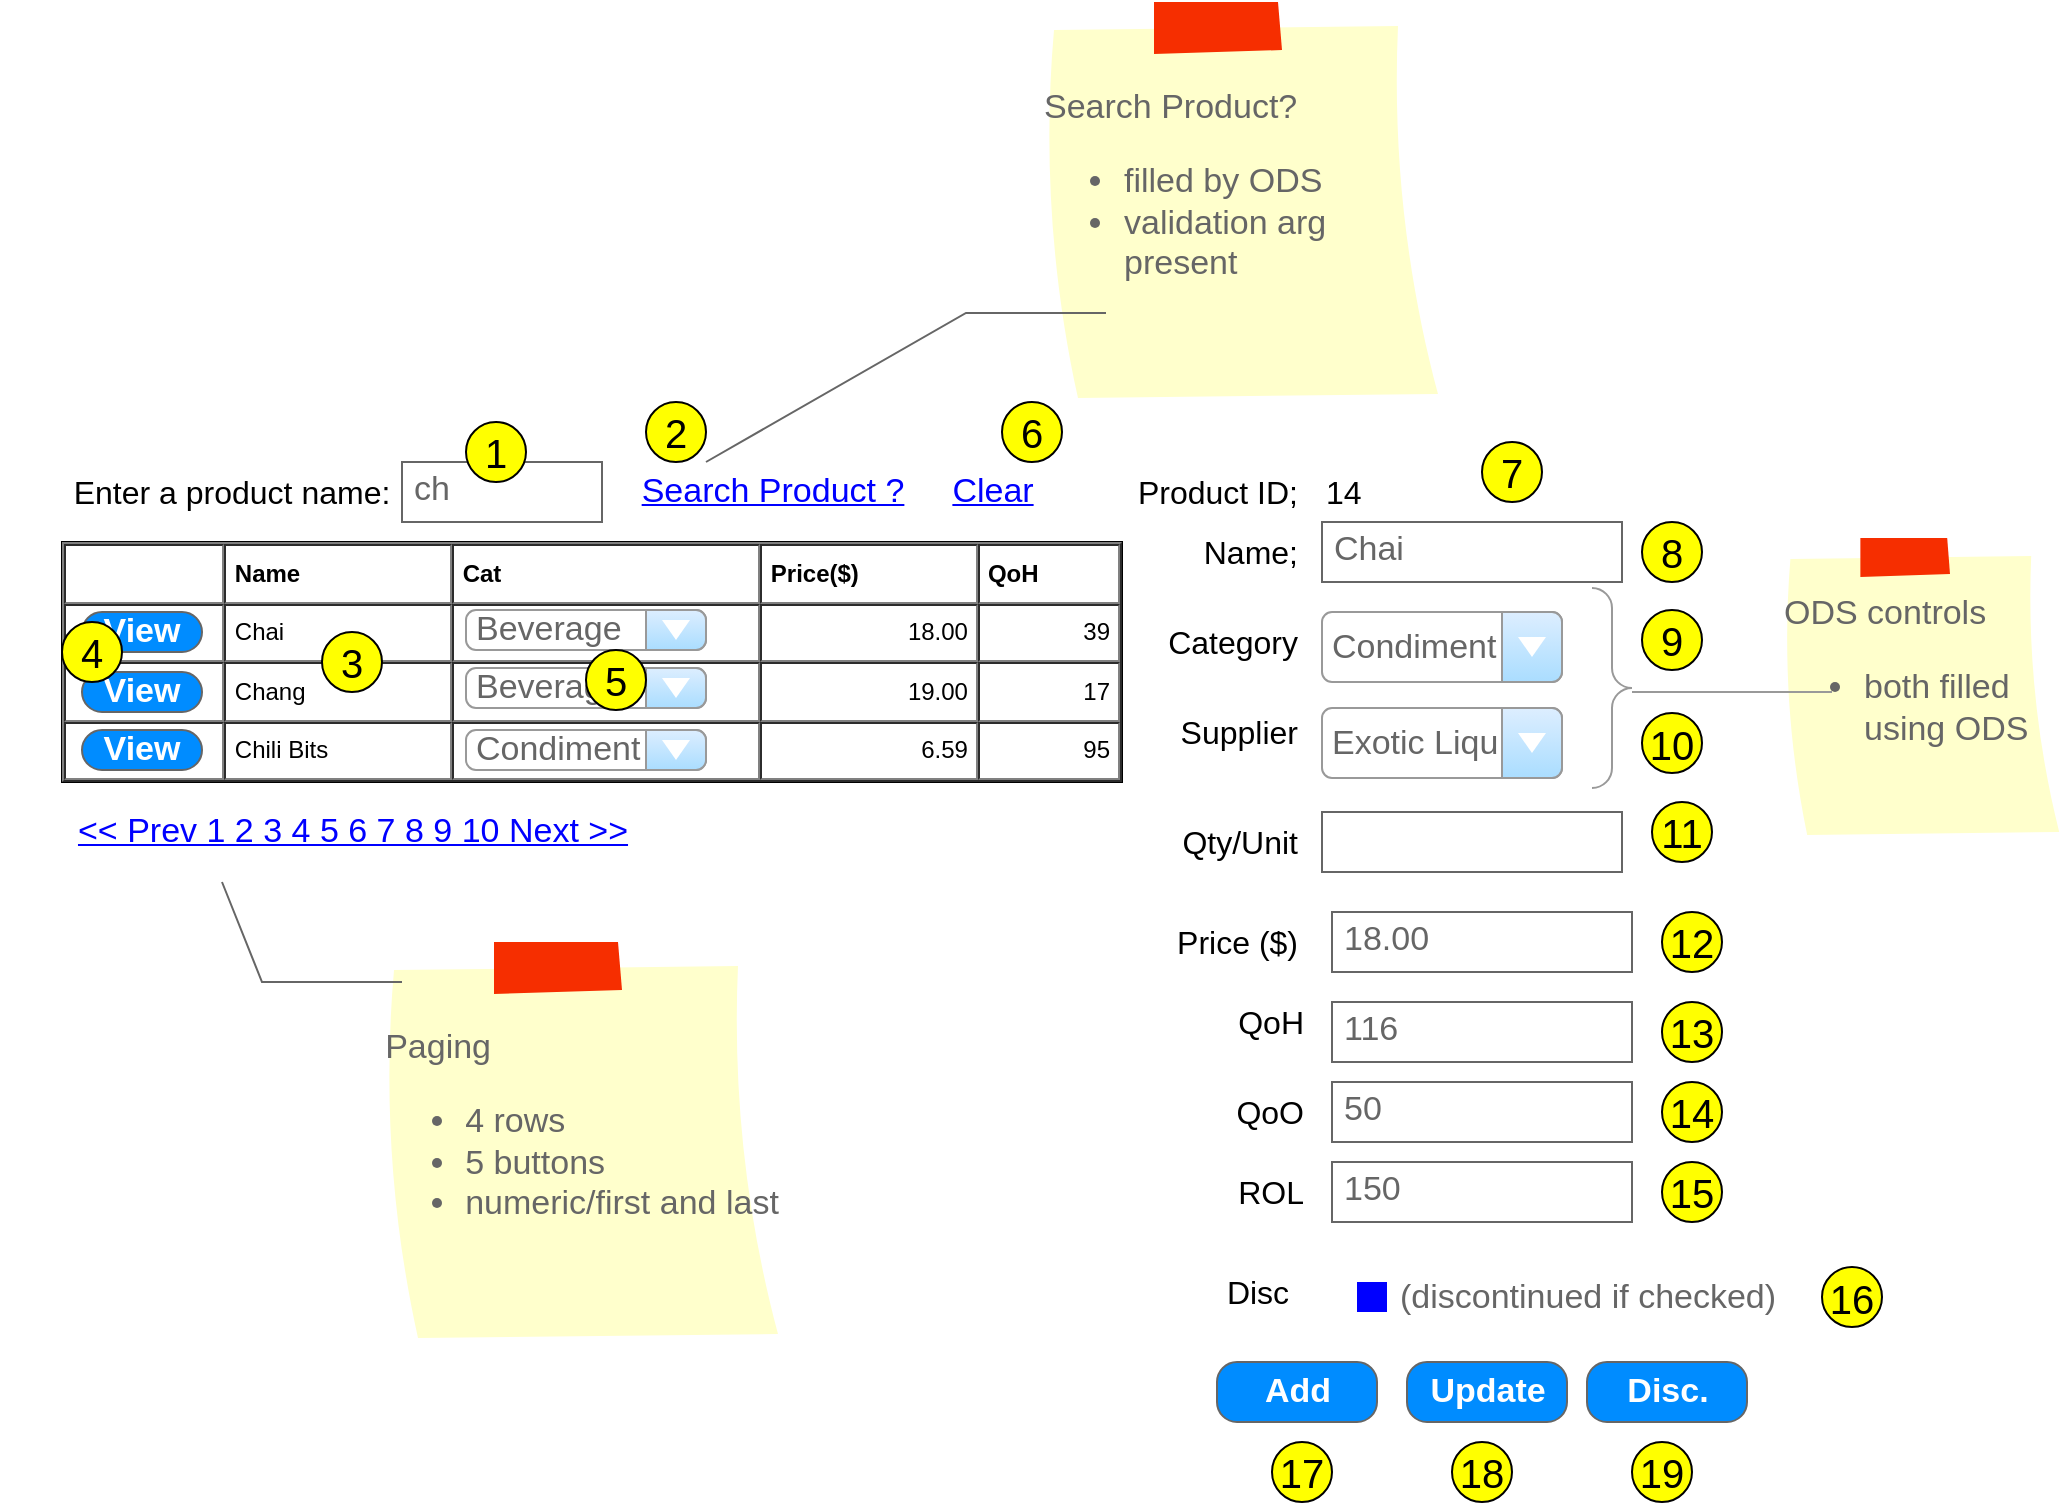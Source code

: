 <mxfile version="13.10.4" type="device"><diagram id="DBUv2PUBxIegbi6u58FO" name="Page-1"><mxGraphModel dx="1952" dy="535" grid="1" gridSize="10" guides="1" tooltips="1" connect="1" arrows="1" fold="1" page="1" pageScale="1" pageWidth="850" pageHeight="1100" math="0" shadow="0"><root><mxCell id="0"/><mxCell id="1" parent="0"/><mxCell id="imUOeYbHYMVEj6TWUdNU-1" value="&lt;font style=&quot;font-size: 16px&quot;&gt;Enter a product name:&lt;/font&gt;" style="text;html=1;strokeColor=none;fillColor=none;align=center;verticalAlign=middle;whiteSpace=wrap;rounded=0;" parent="1" vertex="1"><mxGeometry x="-380" y="350" width="190" height="50" as="geometry"/></mxCell><mxCell id="imUOeYbHYMVEj6TWUdNU-2" value="ch" style="strokeWidth=1;shadow=0;dashed=0;align=center;html=1;shape=mxgraph.mockup.text.textBox;fontColor=#666666;align=left;fontSize=17;spacingLeft=4;spacingTop=-3;strokeColor=#666666;mainText=" parent="1" vertex="1"><mxGeometry x="-200" y="360" width="100" height="30" as="geometry"/></mxCell><mxCell id="imUOeYbHYMVEj6TWUdNU-3" value="Search Product ?" style="shape=rectangle;strokeColor=none;fillColor=none;linkText=;fontSize=17;fontColor=#0000ff;fontStyle=4;html=1;align=center;" parent="1" vertex="1"><mxGeometry x="-90" y="360" width="150" height="30" as="geometry"/></mxCell><mxCell id="imUOeYbHYMVEj6TWUdNU-4" value="Clear" style="shape=rectangle;strokeColor=none;fillColor=none;linkText=;fontSize=17;fontColor=#0000ff;fontStyle=4;html=1;align=center;" parent="1" vertex="1"><mxGeometry x="60" y="360" width="70" height="30" as="geometry"/></mxCell><mxCell id="imUOeYbHYMVEj6TWUdNU-5" value="&lt;span style=&quot;font-size: 16px&quot;&gt;Product ID;&lt;/span&gt;" style="text;html=1;strokeColor=none;fillColor=none;align=right;verticalAlign=middle;whiteSpace=wrap;rounded=0;" parent="1" vertex="1"><mxGeometry x="120" y="350" width="130" height="50" as="geometry"/></mxCell><mxCell id="imUOeYbHYMVEj6TWUdNU-6" value="&lt;font style=&quot;font-size: 16px&quot;&gt;&amp;nbsp;Name;&lt;/font&gt;" style="text;html=1;strokeColor=none;fillColor=none;align=right;verticalAlign=middle;whiteSpace=wrap;rounded=0;" parent="1" vertex="1"><mxGeometry x="120" y="380" width="130" height="50" as="geometry"/></mxCell><mxCell id="imUOeYbHYMVEj6TWUdNU-7" value="&lt;font style=&quot;font-size: 16px&quot;&gt;Price ($)&lt;/font&gt;" style="text;html=1;strokeColor=none;fillColor=none;align=right;verticalAlign=middle;whiteSpace=wrap;rounded=0;" parent="1" vertex="1"><mxGeometry x="170" y="575" width="80" height="50" as="geometry"/></mxCell><mxCell id="imUOeYbHYMVEj6TWUdNU-8" value="&lt;font style=&quot;font-size: 16px&quot;&gt;Disc&amp;nbsp;&lt;/font&gt;" style="text;html=1;strokeColor=none;fillColor=none;align=right;verticalAlign=middle;whiteSpace=wrap;rounded=0;" parent="1" vertex="1"><mxGeometry x="200" y="750" width="50" height="50" as="geometry"/></mxCell><mxCell id="imUOeYbHYMVEj6TWUdNU-9" value="&lt;font style=&quot;font-size: 16px&quot;&gt;14&lt;/font&gt;" style="text;html=1;strokeColor=none;fillColor=none;align=left;verticalAlign=middle;whiteSpace=wrap;rounded=0;" parent="1" vertex="1"><mxGeometry x="260" y="350" width="130" height="50" as="geometry"/></mxCell><mxCell id="imUOeYbHYMVEj6TWUdNU-12" value="(discontinued if checked)" style="strokeWidth=1;shadow=0;dashed=0;align=center;html=1;shape=mxgraph.mockup.forms.rrect;rSize=0;align=left;spacingLeft=4;fontSize=17;fontColor=#666666;labelPosition=right;strokeColor=none;fillColor=#0000FF;" parent="1" vertex="1"><mxGeometry x="277.5" y="770" width="15" height="15" as="geometry"/></mxCell><mxCell id="imUOeYbHYMVEj6TWUdNU-14" value="&lt;table cellpadding=&quot;4&quot; cellspacing=&quot;0&quot; border=&quot;1&quot; style=&quot;font-size: 1em ; width: 100% ; height: 100%&quot;&gt;&lt;tbody&gt;&lt;tr&gt;&lt;th&gt;&amp;nbsp;&lt;/th&gt;&lt;th&gt;Name&lt;/th&gt;&lt;td&gt;&lt;b&gt;Cat&lt;/b&gt;&lt;/td&gt;&lt;td&gt;&lt;b&gt;Price($)&lt;/b&gt;&lt;/td&gt;&lt;td&gt;&lt;b&gt;QoH&lt;/b&gt;&lt;/td&gt;&lt;/tr&gt;&lt;tr&gt;&lt;td&gt;&amp;nbsp; &amp;nbsp; &amp;nbsp; &amp;nbsp; &amp;nbsp;&lt;/td&gt;&lt;td&gt;Chai&lt;/td&gt;&lt;td&gt;&amp;nbsp; &amp;nbsp; &amp;nbsp; &amp;nbsp; &amp;nbsp; &amp;nbsp; &amp;nbsp; &amp;nbsp; &amp;nbsp; &amp;nbsp;&amp;nbsp;&lt;/td&gt;&lt;td style=&quot;text-align: right&quot;&gt;18.00&lt;/td&gt;&lt;td style=&quot;text-align: right&quot;&gt;39&lt;/td&gt;&lt;/tr&gt;&lt;tr&gt;&lt;td&gt;&amp;nbsp;&lt;/td&gt;&lt;td&gt;Chang&lt;/td&gt;&lt;td&gt;&lt;br&gt;&lt;/td&gt;&lt;td style=&quot;text-align: right&quot;&gt;19.00&lt;/td&gt;&lt;td style=&quot;text-align: right&quot;&gt;17&lt;/td&gt;&lt;/tr&gt;&lt;tr&gt;&lt;td&gt;&lt;br&gt;&lt;/td&gt;&lt;td&gt;Chili Bits&lt;/td&gt;&lt;td&gt;&lt;br&gt;&lt;/td&gt;&lt;td style=&quot;text-align: right&quot;&gt;6.59&lt;/td&gt;&lt;td style=&quot;text-align: right&quot;&gt;95&lt;/td&gt;&lt;/tr&gt;&lt;/tbody&gt;&lt;/table&gt; " style="verticalAlign=top;align=left;overflow=fill;fontSize=12;fontFamily=Helvetica;html=1" parent="1" vertex="1"><mxGeometry x="-370" y="400" width="530" height="120" as="geometry"/></mxCell><mxCell id="imUOeYbHYMVEj6TWUdNU-15" value="View" style="strokeWidth=1;shadow=0;dashed=0;align=center;html=1;shape=mxgraph.mockup.buttons.button;strokeColor=#666666;fontColor=#ffffff;mainText=;buttonStyle=round;fontSize=17;fontStyle=1;fillColor=#008cff;whiteSpace=wrap;" parent="1" vertex="1"><mxGeometry x="-360" y="435" width="60" height="20" as="geometry"/></mxCell><mxCell id="imUOeYbHYMVEj6TWUdNU-16" value="View" style="strokeWidth=1;shadow=0;dashed=0;align=center;html=1;shape=mxgraph.mockup.buttons.button;strokeColor=#666666;fontColor=#ffffff;mainText=;buttonStyle=round;fontSize=17;fontStyle=1;fillColor=#008cff;whiteSpace=wrap;" parent="1" vertex="1"><mxGeometry x="-360" y="465" width="60" height="20" as="geometry"/></mxCell><mxCell id="imUOeYbHYMVEj6TWUdNU-17" value="Beverage" style="strokeWidth=1;shadow=0;dashed=0;align=center;html=1;shape=mxgraph.mockup.forms.comboBox;strokeColor=#999999;fillColor=#ddeeff;align=left;fillColor2=#aaddff;mainText=;fontColor=#666666;fontSize=17;spacingLeft=3;" parent="1" vertex="1"><mxGeometry x="-168" y="434" width="120" height="20" as="geometry"/></mxCell><mxCell id="imUOeYbHYMVEj6TWUdNU-18" value="Beverage" style="strokeWidth=1;shadow=0;dashed=0;align=center;html=1;shape=mxgraph.mockup.forms.comboBox;strokeColor=#999999;fillColor=#ddeeff;align=left;fillColor2=#aaddff;mainText=;fontColor=#666666;fontSize=17;spacingLeft=3;" parent="1" vertex="1"><mxGeometry x="-168" y="463" width="120" height="20" as="geometry"/></mxCell><mxCell id="imUOeYbHYMVEj6TWUdNU-19" value="View" style="strokeWidth=1;shadow=0;dashed=0;align=center;html=1;shape=mxgraph.mockup.buttons.button;strokeColor=#666666;fontColor=#ffffff;mainText=;buttonStyle=round;fontSize=17;fontStyle=1;fillColor=#008cff;whiteSpace=wrap;" parent="1" vertex="1"><mxGeometry x="-360" y="494" width="60" height="20" as="geometry"/></mxCell><mxCell id="imUOeYbHYMVEj6TWUdNU-20" value="Condiment" style="strokeWidth=1;shadow=0;dashed=0;align=center;html=1;shape=mxgraph.mockup.forms.comboBox;strokeColor=#999999;fillColor=#ddeeff;align=left;fillColor2=#aaddff;mainText=;fontColor=#666666;fontSize=17;spacingLeft=3;" parent="1" vertex="1"><mxGeometry x="-168" y="494" width="120" height="20" as="geometry"/></mxCell><mxCell id="imUOeYbHYMVEj6TWUdNU-21" value="&lt;&lt; Prev 1 2 3 4 5 6 7 8 9 10 Next &gt;&gt;" style="strokeWidth=1;shadow=0;dashed=0;align=center;html=1;shape=mxgraph.mockup.navigation.pagination;linkText=;fontSize=17;fontColor=#0000ff;fontStyle=4;" parent="1" vertex="1"><mxGeometry x="-400" y="530" width="350" height="30" as="geometry"/></mxCell><mxCell id="imUOeYbHYMVEj6TWUdNU-22" value="Add" style="strokeWidth=1;shadow=0;dashed=0;align=center;html=1;shape=mxgraph.mockup.buttons.button;strokeColor=#666666;fontColor=#ffffff;mainText=;buttonStyle=round;fontSize=17;fontStyle=1;fillColor=#008cff;whiteSpace=wrap;" parent="1" vertex="1"><mxGeometry x="207.5" y="810" width="80" height="30" as="geometry"/></mxCell><mxCell id="imUOeYbHYMVEj6TWUdNU-23" value="Update" style="strokeWidth=1;shadow=0;dashed=0;align=center;html=1;shape=mxgraph.mockup.buttons.button;strokeColor=#666666;fontColor=#ffffff;mainText=;buttonStyle=round;fontSize=17;fontStyle=1;fillColor=#008cff;whiteSpace=wrap;" parent="1" vertex="1"><mxGeometry x="302.5" y="810" width="80" height="30" as="geometry"/></mxCell><mxCell id="imUOeYbHYMVEj6TWUdNU-24" value="Disc." style="strokeWidth=1;shadow=0;dashed=0;align=center;html=1;shape=mxgraph.mockup.buttons.button;strokeColor=#666666;fontColor=#ffffff;mainText=;buttonStyle=round;fontSize=17;fontStyle=1;fillColor=#008cff;whiteSpace=wrap;" parent="1" vertex="1"><mxGeometry x="392.5" y="810" width="80" height="30" as="geometry"/></mxCell><mxCell id="imUOeYbHYMVEj6TWUdNU-25" value="Chai&lt;span style=&quot;color: rgba(0 , 0 , 0 , 0) ; font-family: monospace ; font-size: 0px&quot;&gt;%3CmxGraphModel%3E%3Croot%3E%3CmxCell%20id%3D%220%22%2F%3E%3CmxCell%20id%3D%221%22%20parent%3D%220%22%2F%3E%3CmxCell%20id%3D%222%22%20value%3D%22Add%22%20style%3D%22strokeWidth%3D1%3Bshadow%3D0%3Bdashed%3D0%3Balign%3Dcenter%3Bhtml%3D1%3Bshape%3Dmxgraph.mockup.buttons.button%3BstrokeColor%3D%23666666%3BfontColor%3D%23ffffff%3BmainText%3D%3BbuttonStyle%3Dround%3BfontSize%3D17%3BfontStyle%3D1%3BfillColor%3D%23008cff%3BwhiteSpace%3Dwrap%3B%22%20vertex%3D%221%22%20parent%3D%221%22%3E%3CmxGeometry%20x%3D%22205%22%20y%3D%22260%22%20width%3D%2280%22%20height%3D%2230%22%20as%3D%22geometry%22%2F%3E%3C%2FmxCell%3E%3C%2Froot%3E%3C%2FmxGraphModel%3E&lt;/span&gt;" style="strokeWidth=1;shadow=0;dashed=0;align=center;html=1;shape=mxgraph.mockup.text.textBox;fontColor=#666666;align=left;fontSize=17;spacingLeft=4;spacingTop=-3;strokeColor=#666666;mainText=" parent="1" vertex="1"><mxGeometry x="260" y="390" width="150" height="30" as="geometry"/></mxCell><mxCell id="imUOeYbHYMVEj6TWUdNU-26" value="18.00" style="strokeWidth=1;shadow=0;dashed=0;align=center;html=1;shape=mxgraph.mockup.text.textBox;fontColor=#666666;align=left;fontSize=17;spacingLeft=4;spacingTop=-3;strokeColor=#666666;mainText=" parent="1" vertex="1"><mxGeometry x="265" y="585" width="150" height="30" as="geometry"/></mxCell><mxCell id="imUOeYbHYMVEj6TWUdNU-27" value="&lt;div style=&quot;text-align: left&quot;&gt;&lt;span&gt;Search Product?&lt;/span&gt;&lt;/div&gt;&lt;div style=&quot;text-align: left&quot;&gt;&lt;ul&gt;&lt;li&gt;&lt;span&gt;filled by ODS&lt;/span&gt;&lt;/li&gt;&lt;li&gt;&lt;span&gt;validation arg present&lt;/span&gt;&lt;/li&gt;&lt;/ul&gt;&lt;/div&gt;" style="strokeWidth=1;shadow=0;dashed=0;align=center;html=1;shape=mxgraph.mockup.text.stickyNote2;fontColor=#666666;mainText=;fontSize=17;whiteSpace=wrap;fillColor=#ffffcc;strokeColor=#F62E00;" parent="1" vertex="1"><mxGeometry x="120" y="130" width="200" height="200" as="geometry"/></mxCell><mxCell id="imUOeYbHYMVEj6TWUdNU-28" value="" style="strokeWidth=1;shadow=0;dashed=0;align=center;html=1;shape=mxgraph.mockup.text.callout;linkText=;textSize=17;textColor=#666666;callDir=NE;callStyle=line;fontSize=17;fontColor=#666666;align=right;verticalAlign=top;strokeColor=#666666;fillColor=#0000FF;gradientColor=none;" parent="1" vertex="1"><mxGeometry x="-48" y="260" width="200" height="100" as="geometry"/></mxCell><mxCell id="imUOeYbHYMVEj6TWUdNU-29" value="&lt;div style=&quot;text-align: left&quot;&gt;&lt;span&gt;Paging&lt;/span&gt;&lt;/div&gt;&lt;div style=&quot;text-align: left&quot;&gt;&lt;ul&gt;&lt;li&gt;&lt;span&gt;4 rows&lt;/span&gt;&lt;/li&gt;&lt;li&gt;&lt;span&gt;5 buttons&lt;/span&gt;&lt;/li&gt;&lt;li&gt;&lt;span&gt;numeric/first and last&lt;/span&gt;&lt;/li&gt;&lt;/ul&gt;&lt;/div&gt;" style="strokeWidth=1;shadow=0;dashed=0;align=center;html=1;shape=mxgraph.mockup.text.stickyNote2;fontColor=#666666;mainText=;fontSize=17;whiteSpace=wrap;fillColor=#ffffcc;strokeColor=#F62E00;" parent="1" vertex="1"><mxGeometry x="-210" y="600" width="200" height="200" as="geometry"/></mxCell><mxCell id="imUOeYbHYMVEj6TWUdNU-30" value="" style="strokeWidth=1;shadow=0;dashed=0;align=center;html=1;shape=mxgraph.mockup.text.callout;linkText=;textSize=17;textColor=#666666;callDir=SE;callStyle=line;fontSize=17;fontColor=#666666;align=right;verticalAlign=bottom;strokeColor=#666666;fillColor=#0000FF;gradientColor=none;" parent="1" vertex="1"><mxGeometry x="-290" y="570" width="90" height="50" as="geometry"/></mxCell><mxCell id="imUOeYbHYMVEj6TWUdNU-31" value="&lt;font style=&quot;font-size: 20px&quot;&gt;1&lt;/font&gt;" style="text;html=1;align=center;verticalAlign=middle;whiteSpace=wrap;rounded=1;fillColor=#FFFF00;strokeColor=#000000;arcSize=50;" parent="1" vertex="1"><mxGeometry x="-168" y="340" width="30" height="30" as="geometry"/></mxCell><mxCell id="imUOeYbHYMVEj6TWUdNU-32" value="&lt;font style=&quot;font-size: 20px&quot;&gt;2&lt;/font&gt;" style="text;html=1;align=center;verticalAlign=middle;whiteSpace=wrap;rounded=1;fillColor=#FFFF00;strokeColor=#000000;arcSize=50;" parent="1" vertex="1"><mxGeometry x="-78" y="330" width="30" height="30" as="geometry"/></mxCell><mxCell id="imUOeYbHYMVEj6TWUdNU-33" value="&lt;font style=&quot;font-size: 20px&quot;&gt;3&lt;/font&gt;" style="text;html=1;align=center;verticalAlign=middle;whiteSpace=wrap;rounded=1;fillColor=#FFFF00;strokeColor=#000000;arcSize=50;" parent="1" vertex="1"><mxGeometry x="-240" y="445" width="30" height="30" as="geometry"/></mxCell><mxCell id="imUOeYbHYMVEj6TWUdNU-34" value="&lt;font style=&quot;font-size: 20px&quot;&gt;4&lt;/font&gt;&lt;span style=&quot;color: rgba(0 , 0 , 0 , 0) ; font-family: monospace ; font-size: 0px&quot;&gt;%3CmxGraphModel%3E%3Croot%3E%3CmxCell%20id%3D%220%22%2F%3E%3CmxCell%20id%3D%221%22%20parent%3D%220%22%2F%3E%3CmxCell%20id%3D%222%22%20value%3D%22%26lt%3Bfont%20style%3D%26quot%3Bfont-size%3A%2020px%26quot%3B%26gt%3B3%26lt%3B%2Ffont%26gt%3B%22%20style%3D%22text%3Bhtml%3D1%3Balign%3Dcenter%3BverticalAlign%3Dmiddle%3BwhiteSpace%3Dwrap%3Brounded%3D1%3BfillColor%3D%23FFFF00%3BstrokeColor%3D%23000000%3BarcSize%3D50%3B%22%20vertex%3D%221%22%20parent%3D%221%22%3E%3CmxGeometry%20x%3D%22-240%22%20y%3D%22445%22%20width%3D%2230%22%20height%3D%2230%22%20as%3D%22geometry%22%2F%3E%3C%2FmxCell%3E%3C%2Froot%3E%3C%2FmxGraphModel%3E&lt;/span&gt;" style="text;html=1;align=center;verticalAlign=middle;whiteSpace=wrap;rounded=1;fillColor=#FFFF00;strokeColor=#000000;arcSize=50;" parent="1" vertex="1"><mxGeometry x="-370" y="440" width="30" height="30" as="geometry"/></mxCell><mxCell id="imUOeYbHYMVEj6TWUdNU-35" value="&lt;span style=&quot;font-size: 20px&quot;&gt;5&lt;/span&gt;" style="text;html=1;align=center;verticalAlign=middle;whiteSpace=wrap;rounded=1;fillColor=#FFFF00;strokeColor=#000000;arcSize=50;" parent="1" vertex="1"><mxGeometry x="-108" y="454" width="30" height="30" as="geometry"/></mxCell><mxCell id="imUOeYbHYMVEj6TWUdNU-36" value="&lt;span style=&quot;font-size: 20px&quot;&gt;6&lt;/span&gt;" style="text;html=1;align=center;verticalAlign=middle;whiteSpace=wrap;rounded=1;fillColor=#FFFF00;strokeColor=#000000;arcSize=50;" parent="1" vertex="1"><mxGeometry x="100" y="330" width="30" height="30" as="geometry"/></mxCell><mxCell id="imUOeYbHYMVEj6TWUdNU-37" value="&lt;span style=&quot;font-size: 20px&quot;&gt;7&lt;/span&gt;" style="text;html=1;align=center;verticalAlign=middle;whiteSpace=wrap;rounded=1;fillColor=#FFFF00;strokeColor=#000000;arcSize=50;" parent="1" vertex="1"><mxGeometry x="340" y="350" width="30" height="30" as="geometry"/></mxCell><mxCell id="imUOeYbHYMVEj6TWUdNU-38" value="&lt;span style=&quot;font-size: 20px&quot;&gt;8&lt;/span&gt;" style="text;html=1;align=center;verticalAlign=middle;whiteSpace=wrap;rounded=1;fillColor=#FFFF00;strokeColor=#000000;arcSize=50;" parent="1" vertex="1"><mxGeometry x="420" y="390" width="30" height="30" as="geometry"/></mxCell><mxCell id="imUOeYbHYMVEj6TWUdNU-39" value="&lt;span style=&quot;font-size: 20px&quot;&gt;9&lt;/span&gt;" style="text;html=1;align=center;verticalAlign=middle;whiteSpace=wrap;rounded=1;fillColor=#FFFF00;strokeColor=#000000;arcSize=50;" parent="1" vertex="1"><mxGeometry x="420" y="434" width="30" height="30" as="geometry"/></mxCell><mxCell id="imUOeYbHYMVEj6TWUdNU-40" value="&lt;span style=&quot;font-size: 20px&quot;&gt;10&lt;/span&gt;" style="text;html=1;align=center;verticalAlign=middle;whiteSpace=wrap;rounded=1;fillColor=#FFFF00;strokeColor=#000000;arcSize=50;" parent="1" vertex="1"><mxGeometry x="420" y="485.5" width="30" height="30" as="geometry"/></mxCell><mxCell id="imUOeYbHYMVEj6TWUdNU-41" value="&lt;span style=&quot;font-size: 20px&quot;&gt;11&lt;/span&gt;&lt;span style=&quot;color: rgba(0 , 0 , 0 , 0) ; font-family: monospace ; font-size: 0px&quot;&gt;%3CmxGraphModel%3E%3Croot%3E%3CmxCell%20id%3D%220%22%2F%3E%3CmxCell%20id%3D%221%22%20parent%3D%220%22%2F%3E%3CmxCell%20id%3D%222%22%20value%3D%22%26lt%3Bspan%20style%3D%26quot%3Bfont-size%3A%2020px%26quot%3B%26gt%3B10%26lt%3B%2Fspan%26gt%3B%22%20style%3D%22text%3Bhtml%3D1%3Balign%3Dcenter%3BverticalAlign%3Dmiddle%3BwhiteSpace%3Dwrap%3Brounded%3D1%3BfillColor%3D%23FFFF00%3BstrokeColor%3D%23000000%3BarcSize%3D50%3B%22%20vertex%3D%221%22%20parent%3D%221%22%3E%3CmxGeometry%20x%3D%22490%22%20y%3D%22470%22%20width%3D%2230%22%20height%3D%2230%22%20as%3D%22geometry%22%2F%3E%3C%2FmxCell%3E%3C%2Froot%3E%3C%2FmxGraphModel%3E&lt;/span&gt;&lt;span style=&quot;color: rgba(0 , 0 , 0 , 0) ; font-family: monospace ; font-size: 0px&quot;&gt;%3CmxGraphModel%3E%3Croot%3E%3CmxCell%20id%3D%220%22%2F%3E%3CmxCell%20id%3D%221%22%20parent%3D%220%22%2F%3E%3CmxCell%20id%3D%222%22%20value%3D%22%26lt%3Bspan%20style%3D%26quot%3Bfont-size%3A%2020px%26quot%3B%26gt%3B10%26lt%3B%2Fspan%26gt%3B%22%20style%3D%22text%3Bhtml%3D1%3Balign%3Dcenter%3BverticalAlign%3Dmiddle%3BwhiteSpace%3Dwrap%3Brounded%3D1%3BfillColor%3D%23FFFF00%3BstrokeColor%3D%23000000%3BarcSize%3D50%3B%22%20vertex%3D%221%22%20parent%3D%221%22%3E%3CmxGeometry%20x%3D%22490%22%20y%3D%22470%22%20width%3D%2230%22%20height%3D%2230%22%20as%3D%22geometry%22%2F%3E%3C%2FmxCell%3E%3C%2Froot%3E%3C%2FmxGraphModel%3E&lt;/span&gt;" style="text;html=1;align=center;verticalAlign=middle;whiteSpace=wrap;rounded=1;fillColor=#FFFF00;strokeColor=#000000;arcSize=50;" parent="1" vertex="1"><mxGeometry x="425" y="530" width="30" height="30" as="geometry"/></mxCell><mxCell id="imUOeYbHYMVEj6TWUdNU-42" value="&lt;span style=&quot;font-size: 20px&quot;&gt;12&lt;/span&gt;" style="text;html=1;align=center;verticalAlign=middle;whiteSpace=wrap;rounded=1;fillColor=#FFFF00;strokeColor=#000000;arcSize=50;" parent="1" vertex="1"><mxGeometry x="430" y="585" width="30" height="30" as="geometry"/></mxCell><mxCell id="imUOeYbHYMVEj6TWUdNU-43" value="&lt;span style=&quot;font-size: 20px&quot;&gt;13&lt;/span&gt;" style="text;html=1;align=center;verticalAlign=middle;whiteSpace=wrap;rounded=1;fillColor=#FFFF00;strokeColor=#000000;arcSize=50;" parent="1" vertex="1"><mxGeometry x="430" y="630" width="30" height="30" as="geometry"/></mxCell><mxCell id="1l8TilbY8rL1D_4yxzec-1" value="Condiment" style="strokeWidth=1;shadow=0;dashed=0;align=center;html=1;shape=mxgraph.mockup.forms.comboBox;strokeColor=#999999;fillColor=#ddeeff;align=left;fillColor2=#aaddff;mainText=;fontColor=#666666;fontSize=17;spacingLeft=3;" parent="1" vertex="1"><mxGeometry x="260" y="435" width="120" height="35" as="geometry"/></mxCell><mxCell id="1l8TilbY8rL1D_4yxzec-2" value="&lt;font style=&quot;font-size: 16px&quot;&gt;Category&lt;/font&gt;" style="text;html=1;strokeColor=none;fillColor=none;align=right;verticalAlign=middle;whiteSpace=wrap;rounded=0;" parent="1" vertex="1"><mxGeometry x="170" y="425" width="80" height="50" as="geometry"/></mxCell><mxCell id="1l8TilbY8rL1D_4yxzec-3" value="&lt;font style=&quot;font-size: 16px&quot;&gt;Supplier&lt;/font&gt;" style="text;html=1;strokeColor=none;fillColor=none;align=right;verticalAlign=middle;whiteSpace=wrap;rounded=0;" parent="1" vertex="1"><mxGeometry x="170" y="470" width="80" height="50" as="geometry"/></mxCell><mxCell id="1l8TilbY8rL1D_4yxzec-4" value="Exotic Liqu" style="strokeWidth=1;shadow=0;dashed=0;align=center;html=1;shape=mxgraph.mockup.forms.comboBox;strokeColor=#999999;fillColor=#ddeeff;align=left;fillColor2=#aaddff;mainText=;fontColor=#666666;fontSize=17;spacingLeft=3;" parent="1" vertex="1"><mxGeometry x="260" y="483" width="120" height="35" as="geometry"/></mxCell><mxCell id="1l8TilbY8rL1D_4yxzec-5" value="&lt;font style=&quot;font-size: 16px&quot;&gt;Qty/Unit&lt;/font&gt;" style="text;html=1;strokeColor=none;fillColor=none;align=right;verticalAlign=middle;whiteSpace=wrap;rounded=0;" parent="1" vertex="1"><mxGeometry x="170" y="525" width="80" height="50" as="geometry"/></mxCell><mxCell id="1l8TilbY8rL1D_4yxzec-6" value="" style="strokeWidth=1;shadow=0;dashed=0;align=center;html=1;shape=mxgraph.mockup.text.textBox;fontColor=#666666;align=left;fontSize=17;spacingLeft=4;spacingTop=-3;strokeColor=#666666;mainText=" parent="1" vertex="1"><mxGeometry x="260" y="535" width="150" height="30" as="geometry"/></mxCell><mxCell id="1l8TilbY8rL1D_4yxzec-7" value="&lt;font style=&quot;font-size: 16px&quot;&gt;QoH&lt;/font&gt;" style="text;html=1;strokeColor=none;fillColor=none;align=right;verticalAlign=middle;whiteSpace=wrap;rounded=0;" parent="1" vertex="1"><mxGeometry x="172.5" y="615" width="80" height="50" as="geometry"/></mxCell><mxCell id="1l8TilbY8rL1D_4yxzec-8" value="&lt;span style=&quot;font-size: 16px&quot;&gt;QoO&lt;/span&gt;" style="text;html=1;strokeColor=none;fillColor=none;align=right;verticalAlign=middle;whiteSpace=wrap;rounded=0;" parent="1" vertex="1"><mxGeometry x="172.5" y="660" width="80" height="50" as="geometry"/></mxCell><mxCell id="1l8TilbY8rL1D_4yxzec-9" value="&lt;font style=&quot;font-size: 16px&quot;&gt;ROL&lt;/font&gt;" style="text;html=1;strokeColor=none;fillColor=none;align=right;verticalAlign=middle;whiteSpace=wrap;rounded=0;" parent="1" vertex="1"><mxGeometry x="172.5" y="700" width="80" height="50" as="geometry"/></mxCell><mxCell id="1l8TilbY8rL1D_4yxzec-10" value="116" style="strokeWidth=1;shadow=0;dashed=0;align=center;html=1;shape=mxgraph.mockup.text.textBox;fontColor=#666666;align=left;fontSize=17;spacingLeft=4;spacingTop=-3;strokeColor=#666666;mainText=" parent="1" vertex="1"><mxGeometry x="265" y="630" width="150" height="30" as="geometry"/></mxCell><mxCell id="1l8TilbY8rL1D_4yxzec-11" value="50" style="strokeWidth=1;shadow=0;dashed=0;align=center;html=1;shape=mxgraph.mockup.text.textBox;fontColor=#666666;align=left;fontSize=17;spacingLeft=4;spacingTop=-3;strokeColor=#666666;mainText=" parent="1" vertex="1"><mxGeometry x="265" y="670" width="150" height="30" as="geometry"/></mxCell><mxCell id="1l8TilbY8rL1D_4yxzec-12" value="150" style="strokeWidth=1;shadow=0;dashed=0;align=center;html=1;shape=mxgraph.mockup.text.textBox;fontColor=#666666;align=left;fontSize=17;spacingLeft=4;spacingTop=-3;strokeColor=#666666;mainText=" parent="1" vertex="1"><mxGeometry x="265" y="710" width="150" height="30" as="geometry"/></mxCell><mxCell id="1l8TilbY8rL1D_4yxzec-15" value="&lt;span style=&quot;font-size: 20px&quot;&gt;15&lt;/span&gt;" style="text;html=1;align=center;verticalAlign=middle;whiteSpace=wrap;rounded=1;fillColor=#FFFF00;strokeColor=#000000;arcSize=50;" parent="1" vertex="1"><mxGeometry x="430" y="710" width="30" height="30" as="geometry"/></mxCell><mxCell id="1l8TilbY8rL1D_4yxzec-16" value="&lt;span style=&quot;font-size: 20px&quot;&gt;16&lt;/span&gt;" style="text;html=1;align=center;verticalAlign=middle;whiteSpace=wrap;rounded=1;fillColor=#FFFF00;strokeColor=#000000;arcSize=50;" parent="1" vertex="1"><mxGeometry x="510" y="762.5" width="30" height="30" as="geometry"/></mxCell><mxCell id="1l8TilbY8rL1D_4yxzec-18" value="&lt;span style=&quot;font-size: 20px&quot;&gt;18&lt;/span&gt;" style="text;html=1;align=center;verticalAlign=middle;whiteSpace=wrap;rounded=1;fillColor=#FFFF00;strokeColor=#000000;arcSize=50;" parent="1" vertex="1"><mxGeometry x="325" y="850" width="30" height="30" as="geometry"/></mxCell><mxCell id="1l8TilbY8rL1D_4yxzec-19" value="&lt;span style=&quot;font-size: 20px&quot;&gt;14&lt;/span&gt;" style="text;html=1;align=center;verticalAlign=middle;whiteSpace=wrap;rounded=1;fillColor=#FFFF00;strokeColor=#000000;arcSize=50;" parent="1" vertex="1"><mxGeometry x="430" y="670" width="30" height="30" as="geometry"/></mxCell><mxCell id="1l8TilbY8rL1D_4yxzec-20" value="&lt;div style=&quot;text-align: left&quot;&gt;&lt;span&gt;ODS controls&lt;/span&gt;&lt;/div&gt;&lt;div style=&quot;text-align: left&quot;&gt;&lt;ul&gt;&lt;li&gt;&lt;span&gt;both filled using ODS&lt;/span&gt;&lt;/li&gt;&lt;/ul&gt;&lt;/div&gt;" style="strokeWidth=1;shadow=0;dashed=0;align=center;html=1;shape=mxgraph.mockup.text.stickyNote2;fontColor=#666666;mainText=;fontSize=17;whiteSpace=wrap;fillColor=#ffffcc;strokeColor=#F62E00;" parent="1" vertex="1"><mxGeometry x="490" y="398" width="140" height="150" as="geometry"/></mxCell><mxCell id="1l8TilbY8rL1D_4yxzec-21" value="" style="labelPosition=right;align=left;strokeWidth=1;shape=mxgraph.mockup.markup.curlyBrace;html=1;shadow=0;dashed=0;strokeColor=#999999;direction=north;rotation=-180;" parent="1" vertex="1"><mxGeometry x="395" y="423" width="20" height="100" as="geometry"/></mxCell><mxCell id="1l8TilbY8rL1D_4yxzec-22" value="" style="verticalLabelPosition=bottom;shadow=0;dashed=0;align=center;html=1;verticalAlign=top;strokeWidth=1;shape=mxgraph.mockup.markup.line;strokeColor=#999999;" parent="1" vertex="1"><mxGeometry x="415" y="465" width="100" height="20" as="geometry"/></mxCell><mxCell id="M9n-nYr7PSSgX1dEaKzY-1" value="&lt;span style=&quot;font-size: 20px&quot;&gt;17&lt;/span&gt;" style="text;html=1;align=center;verticalAlign=middle;whiteSpace=wrap;rounded=1;fillColor=#FFFF00;strokeColor=#000000;arcSize=50;" vertex="1" parent="1"><mxGeometry x="235" y="850" width="30" height="30" as="geometry"/></mxCell><mxCell id="M9n-nYr7PSSgX1dEaKzY-2" value="&lt;span style=&quot;font-size: 20px&quot;&gt;19&lt;/span&gt;" style="text;html=1;align=center;verticalAlign=middle;whiteSpace=wrap;rounded=1;fillColor=#FFFF00;strokeColor=#000000;arcSize=50;" vertex="1" parent="1"><mxGeometry x="415" y="850" width="30" height="30" as="geometry"/></mxCell></root></mxGraphModel></diagram></mxfile>